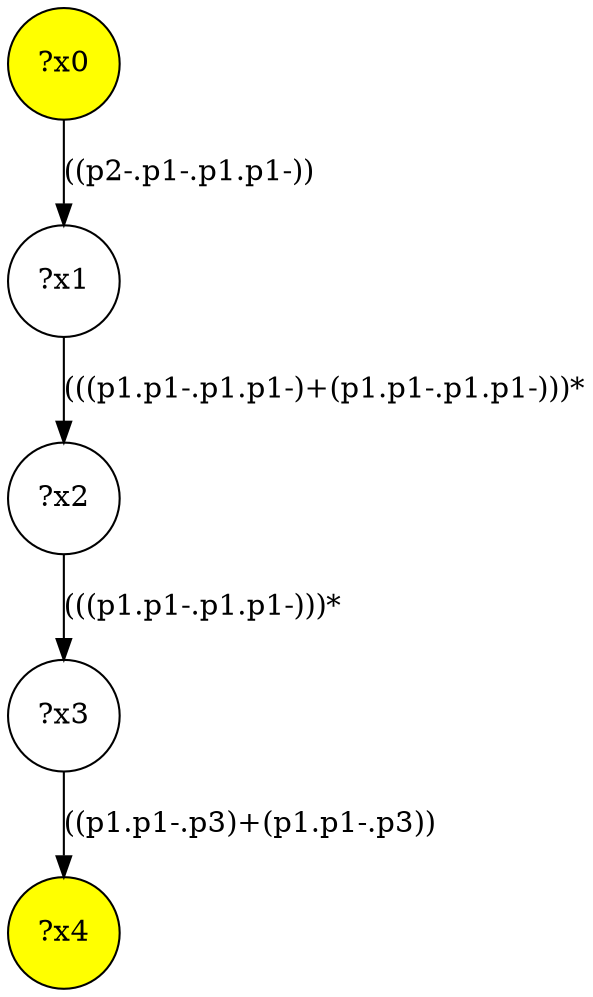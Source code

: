 digraph g {
	x0 [fillcolor="yellow", style="filled," shape=circle, label="?x0"];
	x4 [fillcolor="yellow", style="filled," shape=circle, label="?x4"];
	x1 [shape=circle, label="?x1"];
	x0 -> x1 [label="((p2-.p1-.p1.p1-))"];
	x2 [shape=circle, label="?x2"];
	x1 -> x2 [label="(((p1.p1-.p1.p1-)+(p1.p1-.p1.p1-)))*"];
	x3 [shape=circle, label="?x3"];
	x2 -> x3 [label="(((p1.p1-.p1.p1-)))*"];
	x3 -> x4 [label="((p1.p1-.p3)+(p1.p1-.p3))"];
}
